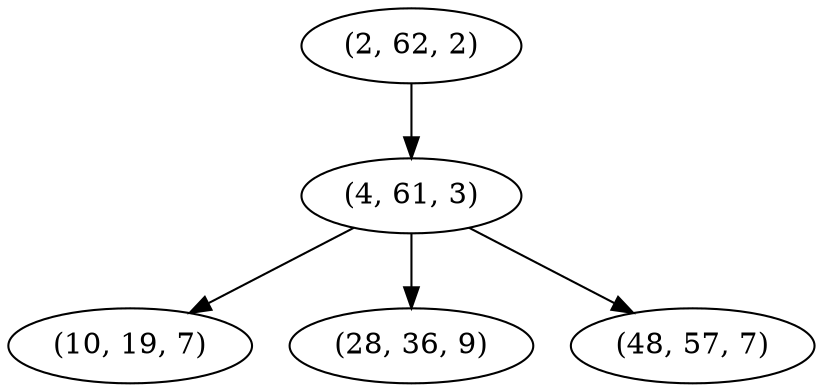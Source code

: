 digraph tree {
    "(2, 62, 2)";
    "(4, 61, 3)";
    "(10, 19, 7)";
    "(28, 36, 9)";
    "(48, 57, 7)";
    "(2, 62, 2)" -> "(4, 61, 3)";
    "(4, 61, 3)" -> "(10, 19, 7)";
    "(4, 61, 3)" -> "(28, 36, 9)";
    "(4, 61, 3)" -> "(48, 57, 7)";
}
